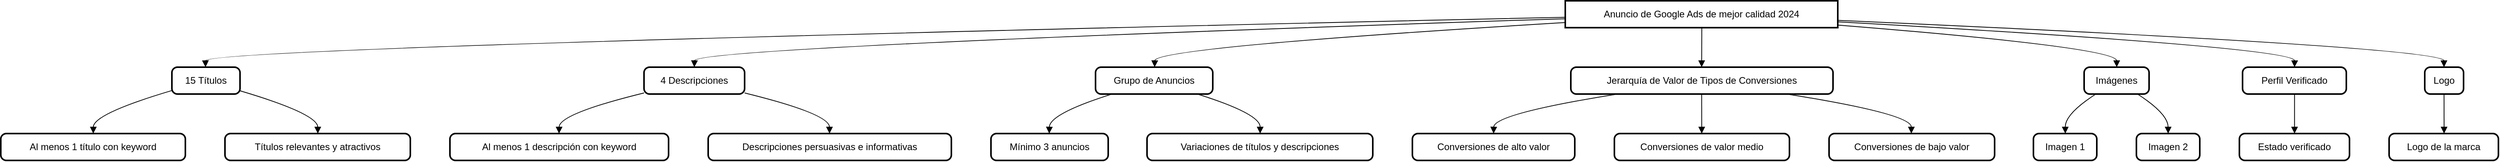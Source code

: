 <mxfile version="24.0.2" type="github">
  <diagram name="Página-1" id="wJDs-Wq8HHTqEsGzUxAf">
    <mxGraphModel dx="2391" dy="1201" grid="1" gridSize="10" guides="1" tooltips="1" connect="1" arrows="1" fold="1" page="1" pageScale="1" pageWidth="827" pageHeight="1169" math="0" shadow="0">
      <root>
        <mxCell id="0" />
        <mxCell id="1" parent="0" />
        <mxCell id="75Ep1vRNf8CcEZTLBjgE-1" value="Anuncio de Google Ads de mejor calidad 2024" style="whiteSpace=wrap;strokeWidth=2;" vertex="1" parent="1">
          <mxGeometry x="1995" y="20" width="344" height="34" as="geometry" />
        </mxCell>
        <mxCell id="75Ep1vRNf8CcEZTLBjgE-2" value="15 Títulos" style="rounded=1;absoluteArcSize=1;arcSize=14;whiteSpace=wrap;strokeWidth=2;" vertex="1" parent="1">
          <mxGeometry x="236" y="104" width="86" height="34" as="geometry" />
        </mxCell>
        <mxCell id="75Ep1vRNf8CcEZTLBjgE-3" value="4 Descripciones" style="rounded=1;absoluteArcSize=1;arcSize=14;whiteSpace=wrap;strokeWidth=2;" vertex="1" parent="1">
          <mxGeometry x="832" y="104" width="127" height="34" as="geometry" />
        </mxCell>
        <mxCell id="75Ep1vRNf8CcEZTLBjgE-4" value="Grupo de Anuncios" style="rounded=1;absoluteArcSize=1;arcSize=14;whiteSpace=wrap;strokeWidth=2;" vertex="1" parent="1">
          <mxGeometry x="1402" y="104" width="148" height="34" as="geometry" />
        </mxCell>
        <mxCell id="75Ep1vRNf8CcEZTLBjgE-5" value="Jerarquía de Valor de Tipos de Conversiones" style="rounded=1;absoluteArcSize=1;arcSize=14;whiteSpace=wrap;strokeWidth=2;" vertex="1" parent="1">
          <mxGeometry x="2002" y="104" width="331" height="34" as="geometry" />
        </mxCell>
        <mxCell id="75Ep1vRNf8CcEZTLBjgE-6" value="Imágenes" style="rounded=1;absoluteArcSize=1;arcSize=14;whiteSpace=wrap;strokeWidth=2;" vertex="1" parent="1">
          <mxGeometry x="2650" y="104" width="82" height="34" as="geometry" />
        </mxCell>
        <mxCell id="75Ep1vRNf8CcEZTLBjgE-7" value="Perfil Verificado" style="rounded=1;absoluteArcSize=1;arcSize=14;whiteSpace=wrap;strokeWidth=2;" vertex="1" parent="1">
          <mxGeometry x="2850" y="104" width="131" height="34" as="geometry" />
        </mxCell>
        <mxCell id="75Ep1vRNf8CcEZTLBjgE-8" value="Logo" style="rounded=1;absoluteArcSize=1;arcSize=14;whiteSpace=wrap;strokeWidth=2;" vertex="1" parent="1">
          <mxGeometry x="3080" y="104" width="49" height="34" as="geometry" />
        </mxCell>
        <mxCell id="75Ep1vRNf8CcEZTLBjgE-9" value="Al menos 1 título con keyword" style="rounded=1;absoluteArcSize=1;arcSize=14;whiteSpace=wrap;strokeWidth=2;" vertex="1" parent="1">
          <mxGeometry x="20" y="188" width="233" height="34" as="geometry" />
        </mxCell>
        <mxCell id="75Ep1vRNf8CcEZTLBjgE-10" value="Títulos relevantes y atractivos" style="rounded=1;absoluteArcSize=1;arcSize=14;whiteSpace=wrap;strokeWidth=2;" vertex="1" parent="1">
          <mxGeometry x="303" y="188" width="234" height="34" as="geometry" />
        </mxCell>
        <mxCell id="75Ep1vRNf8CcEZTLBjgE-11" value="Al menos 1 descripción con keyword" style="rounded=1;absoluteArcSize=1;arcSize=14;whiteSpace=wrap;strokeWidth=2;" vertex="1" parent="1">
          <mxGeometry x="587" y="188" width="276" height="34" as="geometry" />
        </mxCell>
        <mxCell id="75Ep1vRNf8CcEZTLBjgE-12" value="Descripciones persuasivas e informativas" style="rounded=1;absoluteArcSize=1;arcSize=14;whiteSpace=wrap;strokeWidth=2;" vertex="1" parent="1">
          <mxGeometry x="913" y="188" width="307" height="34" as="geometry" />
        </mxCell>
        <mxCell id="75Ep1vRNf8CcEZTLBjgE-13" value="Mínimo 3 anuncios" style="rounded=1;absoluteArcSize=1;arcSize=14;whiteSpace=wrap;strokeWidth=2;" vertex="1" parent="1">
          <mxGeometry x="1270" y="188" width="148" height="34" as="geometry" />
        </mxCell>
        <mxCell id="75Ep1vRNf8CcEZTLBjgE-14" value="Variaciones de títulos y descripciones" style="rounded=1;absoluteArcSize=1;arcSize=14;whiteSpace=wrap;strokeWidth=2;" vertex="1" parent="1">
          <mxGeometry x="1467" y="188" width="285" height="34" as="geometry" />
        </mxCell>
        <mxCell id="75Ep1vRNf8CcEZTLBjgE-15" value="Conversiones de alto valor" style="rounded=1;absoluteArcSize=1;arcSize=14;whiteSpace=wrap;strokeWidth=2;" vertex="1" parent="1">
          <mxGeometry x="1802" y="188" width="205" height="34" as="geometry" />
        </mxCell>
        <mxCell id="75Ep1vRNf8CcEZTLBjgE-16" value="Conversiones de valor medio" style="rounded=1;absoluteArcSize=1;arcSize=14;whiteSpace=wrap;strokeWidth=2;" vertex="1" parent="1">
          <mxGeometry x="2057" y="188" width="221" height="34" as="geometry" />
        </mxCell>
        <mxCell id="75Ep1vRNf8CcEZTLBjgE-17" value="Conversiones de bajo valor" style="rounded=1;absoluteArcSize=1;arcSize=14;whiteSpace=wrap;strokeWidth=2;" vertex="1" parent="1">
          <mxGeometry x="2328" y="188" width="209" height="34" as="geometry" />
        </mxCell>
        <mxCell id="75Ep1vRNf8CcEZTLBjgE-18" value="Imagen 1" style="rounded=1;absoluteArcSize=1;arcSize=14;whiteSpace=wrap;strokeWidth=2;" vertex="1" parent="1">
          <mxGeometry x="2586" y="188" width="80" height="34" as="geometry" />
        </mxCell>
        <mxCell id="75Ep1vRNf8CcEZTLBjgE-19" value="Imagen 2" style="rounded=1;absoluteArcSize=1;arcSize=14;whiteSpace=wrap;strokeWidth=2;" vertex="1" parent="1">
          <mxGeometry x="2716" y="188" width="80" height="34" as="geometry" />
        </mxCell>
        <mxCell id="75Ep1vRNf8CcEZTLBjgE-20" value="Estado verificado" style="rounded=1;absoluteArcSize=1;arcSize=14;whiteSpace=wrap;strokeWidth=2;" vertex="1" parent="1">
          <mxGeometry x="2846" y="188" width="139" height="34" as="geometry" />
        </mxCell>
        <mxCell id="75Ep1vRNf8CcEZTLBjgE-21" value="Logo de la marca" style="rounded=1;absoluteArcSize=1;arcSize=14;whiteSpace=wrap;strokeWidth=2;" vertex="1" parent="1">
          <mxGeometry x="3035" y="188" width="138" height="34" as="geometry" />
        </mxCell>
        <mxCell id="75Ep1vRNf8CcEZTLBjgE-22" value="" style="curved=1;startArrow=none;endArrow=block;exitX=0.001;exitY=0.612;entryX=0.494;entryY=0;rounded=0;" edge="1" parent="1" source="75Ep1vRNf8CcEZTLBjgE-1" target="75Ep1vRNf8CcEZTLBjgE-2">
          <mxGeometry relative="1" as="geometry">
            <Array as="points">
              <mxPoint x="278" y="79" />
            </Array>
          </mxGeometry>
        </mxCell>
        <mxCell id="75Ep1vRNf8CcEZTLBjgE-23" value="" style="curved=1;startArrow=none;endArrow=block;exitX=0.001;exitY=0.667;entryX=0.5;entryY=0;rounded=0;" edge="1" parent="1" source="75Ep1vRNf8CcEZTLBjgE-1" target="75Ep1vRNf8CcEZTLBjgE-3">
          <mxGeometry relative="1" as="geometry">
            <Array as="points">
              <mxPoint x="896" y="79" />
            </Array>
          </mxGeometry>
        </mxCell>
        <mxCell id="75Ep1vRNf8CcEZTLBjgE-24" value="" style="curved=1;startArrow=none;endArrow=block;exitX=0.001;exitY=0.808;entryX=0.504;entryY=0;rounded=0;" edge="1" parent="1" source="75Ep1vRNf8CcEZTLBjgE-1" target="75Ep1vRNf8CcEZTLBjgE-4">
          <mxGeometry relative="1" as="geometry">
            <Array as="points">
              <mxPoint x="1477" y="79" />
            </Array>
          </mxGeometry>
        </mxCell>
        <mxCell id="75Ep1vRNf8CcEZTLBjgE-25" value="" style="curved=1;startArrow=none;endArrow=block;exitX=0.501;exitY=1;entryX=0.499;entryY=0;rounded=0;" edge="1" parent="1" source="75Ep1vRNf8CcEZTLBjgE-1" target="75Ep1vRNf8CcEZTLBjgE-5">
          <mxGeometry relative="1" as="geometry">
            <Array as="points" />
          </mxGeometry>
        </mxCell>
        <mxCell id="75Ep1vRNf8CcEZTLBjgE-26" value="" style="curved=1;startArrow=none;endArrow=block;exitX=1.001;exitY=0.905;entryX=0.502;entryY=0;rounded=0;" edge="1" parent="1" source="75Ep1vRNf8CcEZTLBjgE-1" target="75Ep1vRNf8CcEZTLBjgE-6">
          <mxGeometry relative="1" as="geometry">
            <Array as="points">
              <mxPoint x="2691" y="79" />
            </Array>
          </mxGeometry>
        </mxCell>
        <mxCell id="75Ep1vRNf8CcEZTLBjgE-27" value="" style="curved=1;startArrow=none;endArrow=block;exitX=1.001;exitY=0.784;entryX=0.501;entryY=0;rounded=0;" edge="1" parent="1" source="75Ep1vRNf8CcEZTLBjgE-1" target="75Ep1vRNf8CcEZTLBjgE-7">
          <mxGeometry relative="1" as="geometry">
            <Array as="points">
              <mxPoint x="2916" y="79" />
            </Array>
          </mxGeometry>
        </mxCell>
        <mxCell id="75Ep1vRNf8CcEZTLBjgE-28" value="" style="curved=1;startArrow=none;endArrow=block;exitX=1.001;exitY=0.727;entryX=0.497;entryY=0;rounded=0;" edge="1" parent="1" source="75Ep1vRNf8CcEZTLBjgE-1" target="75Ep1vRNf8CcEZTLBjgE-8">
          <mxGeometry relative="1" as="geometry">
            <Array as="points">
              <mxPoint x="3104" y="79" />
            </Array>
          </mxGeometry>
        </mxCell>
        <mxCell id="75Ep1vRNf8CcEZTLBjgE-29" value="" style="curved=1;startArrow=none;endArrow=block;exitX=-0.004;exitY=0.873;entryX=0.501;entryY=0;rounded=0;" edge="1" parent="1" source="75Ep1vRNf8CcEZTLBjgE-2" target="75Ep1vRNf8CcEZTLBjgE-9">
          <mxGeometry relative="1" as="geometry">
            <Array as="points">
              <mxPoint x="137" y="163" />
            </Array>
          </mxGeometry>
        </mxCell>
        <mxCell id="75Ep1vRNf8CcEZTLBjgE-30" value="" style="curved=1;startArrow=none;endArrow=block;exitX=0.991;exitY=0.873;entryX=0.501;entryY=0;rounded=0;" edge="1" parent="1" source="75Ep1vRNf8CcEZTLBjgE-2" target="75Ep1vRNf8CcEZTLBjgE-10">
          <mxGeometry relative="1" as="geometry">
            <Array as="points">
              <mxPoint x="420" y="163" />
            </Array>
          </mxGeometry>
        </mxCell>
        <mxCell id="75Ep1vRNf8CcEZTLBjgE-31" value="" style="curved=1;startArrow=none;endArrow=block;exitX=-0.002;exitY=0.961;entryX=0.499;entryY=0;rounded=0;" edge="1" parent="1" source="75Ep1vRNf8CcEZTLBjgE-3" target="75Ep1vRNf8CcEZTLBjgE-11">
          <mxGeometry relative="1" as="geometry">
            <Array as="points">
              <mxPoint x="725" y="163" />
            </Array>
          </mxGeometry>
        </mxCell>
        <mxCell id="75Ep1vRNf8CcEZTLBjgE-32" value="" style="curved=1;startArrow=none;endArrow=block;exitX=1.002;exitY=0.961;entryX=0.499;entryY=0;rounded=0;" edge="1" parent="1" source="75Ep1vRNf8CcEZTLBjgE-3" target="75Ep1vRNf8CcEZTLBjgE-12">
          <mxGeometry relative="1" as="geometry">
            <Array as="points">
              <mxPoint x="1066" y="163" />
            </Array>
          </mxGeometry>
        </mxCell>
        <mxCell id="75Ep1vRNf8CcEZTLBjgE-33" value="" style="curved=1;startArrow=none;endArrow=block;exitX=0.14;exitY=1;entryX=0.497;entryY=0;rounded=0;" edge="1" parent="1" source="75Ep1vRNf8CcEZTLBjgE-4" target="75Ep1vRNf8CcEZTLBjgE-13">
          <mxGeometry relative="1" as="geometry">
            <Array as="points">
              <mxPoint x="1344" y="163" />
            </Array>
          </mxGeometry>
        </mxCell>
        <mxCell id="75Ep1vRNf8CcEZTLBjgE-34" value="" style="curved=1;startArrow=none;endArrow=block;exitX=0.868;exitY=1;entryX=0.501;entryY=0;rounded=0;" edge="1" parent="1" source="75Ep1vRNf8CcEZTLBjgE-4" target="75Ep1vRNf8CcEZTLBjgE-14">
          <mxGeometry relative="1" as="geometry">
            <Array as="points">
              <mxPoint x="1610" y="163" />
            </Array>
          </mxGeometry>
        </mxCell>
        <mxCell id="75Ep1vRNf8CcEZTLBjgE-35" value="" style="curved=1;startArrow=none;endArrow=block;exitX=0.178;exitY=1;entryX=0.5;entryY=0;rounded=0;" edge="1" parent="1" source="75Ep1vRNf8CcEZTLBjgE-5" target="75Ep1vRNf8CcEZTLBjgE-15">
          <mxGeometry relative="1" as="geometry">
            <Array as="points">
              <mxPoint x="1905" y="163" />
            </Array>
          </mxGeometry>
        </mxCell>
        <mxCell id="75Ep1vRNf8CcEZTLBjgE-36" value="" style="curved=1;startArrow=none;endArrow=block;exitX=0.499;exitY=1;entryX=0.499;entryY=0;rounded=0;" edge="1" parent="1" source="75Ep1vRNf8CcEZTLBjgE-5" target="75Ep1vRNf8CcEZTLBjgE-16">
          <mxGeometry relative="1" as="geometry">
            <Array as="points" />
          </mxGeometry>
        </mxCell>
        <mxCell id="75Ep1vRNf8CcEZTLBjgE-37" value="" style="curved=1;startArrow=none;endArrow=block;exitX=0.823;exitY=1;entryX=0.497;entryY=0;rounded=0;" edge="1" parent="1" source="75Ep1vRNf8CcEZTLBjgE-5" target="75Ep1vRNf8CcEZTLBjgE-17">
          <mxGeometry relative="1" as="geometry">
            <Array as="points">
              <mxPoint x="2432" y="163" />
            </Array>
          </mxGeometry>
        </mxCell>
        <mxCell id="75Ep1vRNf8CcEZTLBjgE-38" value="" style="curved=1;startArrow=none;endArrow=block;exitX=0.181;exitY=1;entryX=0.503;entryY=0;rounded=0;" edge="1" parent="1" source="75Ep1vRNf8CcEZTLBjgE-6" target="75Ep1vRNf8CcEZTLBjgE-18">
          <mxGeometry relative="1" as="geometry">
            <Array as="points">
              <mxPoint x="2626" y="163" />
            </Array>
          </mxGeometry>
        </mxCell>
        <mxCell id="75Ep1vRNf8CcEZTLBjgE-39" value="" style="curved=1;startArrow=none;endArrow=block;exitX=0.822;exitY=1;entryX=0.501;entryY=0;rounded=0;" edge="1" parent="1" source="75Ep1vRNf8CcEZTLBjgE-6" target="75Ep1vRNf8CcEZTLBjgE-19">
          <mxGeometry relative="1" as="geometry">
            <Array as="points">
              <mxPoint x="2756" y="163" />
            </Array>
          </mxGeometry>
        </mxCell>
        <mxCell id="75Ep1vRNf8CcEZTLBjgE-40" value="" style="curved=1;startArrow=none;endArrow=block;exitX=0.501;exitY=1;entryX=0.501;entryY=0;rounded=0;" edge="1" parent="1" source="75Ep1vRNf8CcEZTLBjgE-7" target="75Ep1vRNf8CcEZTLBjgE-20">
          <mxGeometry relative="1" as="geometry">
            <Array as="points" />
          </mxGeometry>
        </mxCell>
        <mxCell id="75Ep1vRNf8CcEZTLBjgE-41" value="" style="curved=1;startArrow=none;endArrow=block;exitX=0.497;exitY=1;entryX=0.503;entryY=0;rounded=0;" edge="1" parent="1" source="75Ep1vRNf8CcEZTLBjgE-8" target="75Ep1vRNf8CcEZTLBjgE-21">
          <mxGeometry relative="1" as="geometry">
            <Array as="points" />
          </mxGeometry>
        </mxCell>
      </root>
    </mxGraphModel>
  </diagram>
</mxfile>

